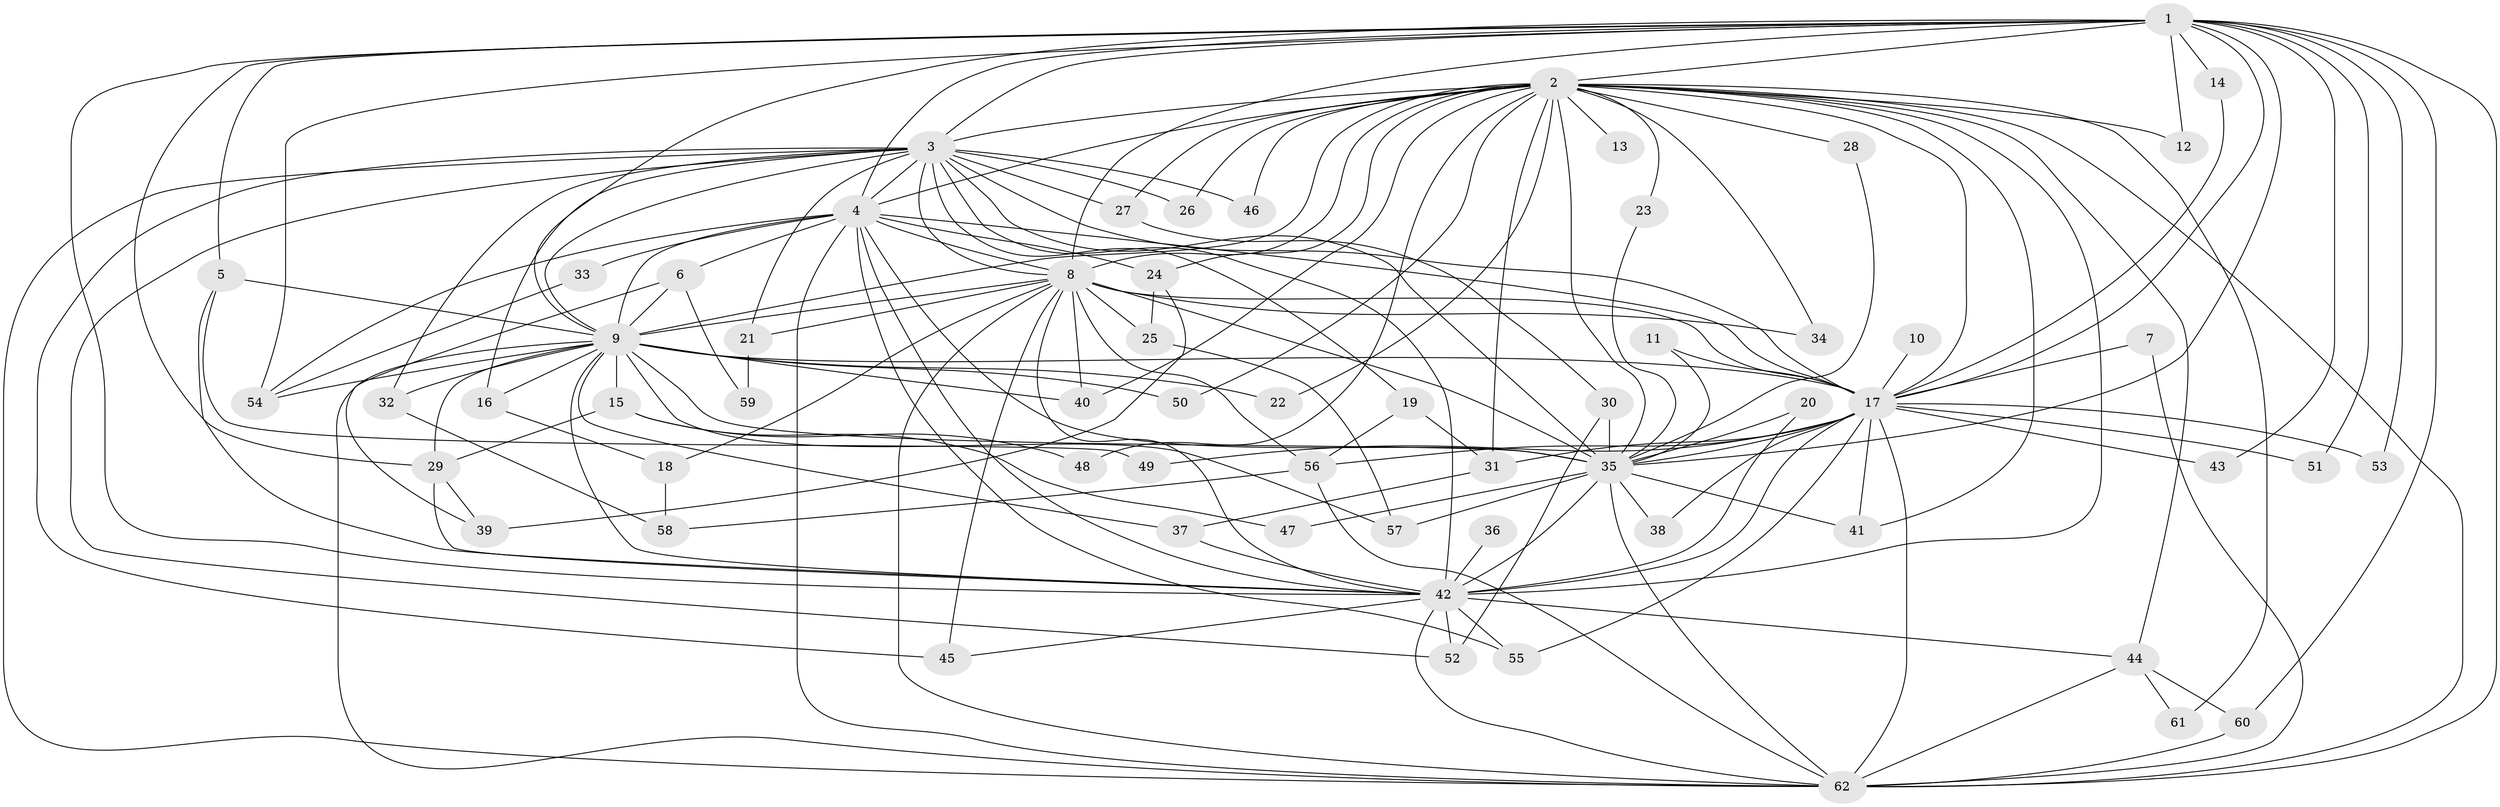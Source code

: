 // original degree distribution, {20: 0.022727272727272728, 19: 0.011363636363636364, 30: 0.011363636363636364, 18: 0.011363636363636364, 14: 0.022727272727272728, 21: 0.011363636363636364, 23: 0.011363636363636364, 24: 0.011363636363636364, 4: 0.06818181818181818, 2: 0.5568181818181818, 5: 0.045454545454545456, 3: 0.2159090909090909}
// Generated by graph-tools (version 1.1) at 2025/36/03/04/25 23:36:36]
// undirected, 62 vertices, 162 edges
graph export_dot {
  node [color=gray90,style=filled];
  1;
  2;
  3;
  4;
  5;
  6;
  7;
  8;
  9;
  10;
  11;
  12;
  13;
  14;
  15;
  16;
  17;
  18;
  19;
  20;
  21;
  22;
  23;
  24;
  25;
  26;
  27;
  28;
  29;
  30;
  31;
  32;
  33;
  34;
  35;
  36;
  37;
  38;
  39;
  40;
  41;
  42;
  43;
  44;
  45;
  46;
  47;
  48;
  49;
  50;
  51;
  52;
  53;
  54;
  55;
  56;
  57;
  58;
  59;
  60;
  61;
  62;
  1 -- 2 [weight=1.0];
  1 -- 3 [weight=1.0];
  1 -- 4 [weight=1.0];
  1 -- 5 [weight=1.0];
  1 -- 8 [weight=1.0];
  1 -- 9 [weight=1.0];
  1 -- 12 [weight=1.0];
  1 -- 14 [weight=1.0];
  1 -- 17 [weight=1.0];
  1 -- 29 [weight=1.0];
  1 -- 35 [weight=1.0];
  1 -- 42 [weight=1.0];
  1 -- 43 [weight=1.0];
  1 -- 51 [weight=1.0];
  1 -- 53 [weight=1.0];
  1 -- 54 [weight=1.0];
  1 -- 60 [weight=1.0];
  1 -- 62 [weight=2.0];
  2 -- 3 [weight=1.0];
  2 -- 4 [weight=1.0];
  2 -- 8 [weight=1.0];
  2 -- 9 [weight=1.0];
  2 -- 12 [weight=1.0];
  2 -- 13 [weight=1.0];
  2 -- 17 [weight=1.0];
  2 -- 22 [weight=1.0];
  2 -- 23 [weight=1.0];
  2 -- 24 [weight=1.0];
  2 -- 26 [weight=1.0];
  2 -- 27 [weight=2.0];
  2 -- 28 [weight=1.0];
  2 -- 31 [weight=1.0];
  2 -- 34 [weight=1.0];
  2 -- 35 [weight=1.0];
  2 -- 40 [weight=1.0];
  2 -- 41 [weight=1.0];
  2 -- 42 [weight=1.0];
  2 -- 44 [weight=1.0];
  2 -- 46 [weight=1.0];
  2 -- 48 [weight=1.0];
  2 -- 50 [weight=1.0];
  2 -- 61 [weight=2.0];
  2 -- 62 [weight=1.0];
  3 -- 4 [weight=1.0];
  3 -- 8 [weight=1.0];
  3 -- 9 [weight=1.0];
  3 -- 16 [weight=1.0];
  3 -- 17 [weight=1.0];
  3 -- 19 [weight=1.0];
  3 -- 21 [weight=1.0];
  3 -- 26 [weight=1.0];
  3 -- 27 [weight=1.0];
  3 -- 32 [weight=1.0];
  3 -- 35 [weight=1.0];
  3 -- 42 [weight=1.0];
  3 -- 45 [weight=1.0];
  3 -- 46 [weight=1.0];
  3 -- 52 [weight=1.0];
  3 -- 62 [weight=1.0];
  4 -- 6 [weight=1.0];
  4 -- 8 [weight=1.0];
  4 -- 9 [weight=1.0];
  4 -- 17 [weight=1.0];
  4 -- 24 [weight=1.0];
  4 -- 33 [weight=1.0];
  4 -- 35 [weight=1.0];
  4 -- 42 [weight=1.0];
  4 -- 54 [weight=1.0];
  4 -- 55 [weight=1.0];
  4 -- 62 [weight=1.0];
  5 -- 9 [weight=1.0];
  5 -- 42 [weight=1.0];
  5 -- 49 [weight=1.0];
  6 -- 9 [weight=1.0];
  6 -- 39 [weight=1.0];
  6 -- 59 [weight=1.0];
  7 -- 17 [weight=1.0];
  7 -- 62 [weight=1.0];
  8 -- 9 [weight=2.0];
  8 -- 17 [weight=2.0];
  8 -- 18 [weight=1.0];
  8 -- 21 [weight=1.0];
  8 -- 25 [weight=1.0];
  8 -- 34 [weight=1.0];
  8 -- 35 [weight=3.0];
  8 -- 40 [weight=1.0];
  8 -- 42 [weight=1.0];
  8 -- 45 [weight=1.0];
  8 -- 56 [weight=1.0];
  8 -- 62 [weight=1.0];
  9 -- 15 [weight=2.0];
  9 -- 16 [weight=1.0];
  9 -- 17 [weight=1.0];
  9 -- 22 [weight=1.0];
  9 -- 29 [weight=1.0];
  9 -- 32 [weight=1.0];
  9 -- 35 [weight=1.0];
  9 -- 37 [weight=1.0];
  9 -- 40 [weight=1.0];
  9 -- 42 [weight=1.0];
  9 -- 50 [weight=1.0];
  9 -- 54 [weight=1.0];
  9 -- 57 [weight=1.0];
  9 -- 62 [weight=1.0];
  10 -- 17 [weight=1.0];
  11 -- 17 [weight=1.0];
  11 -- 35 [weight=1.0];
  14 -- 17 [weight=1.0];
  15 -- 29 [weight=1.0];
  15 -- 47 [weight=1.0];
  15 -- 48 [weight=1.0];
  16 -- 18 [weight=1.0];
  17 -- 31 [weight=1.0];
  17 -- 35 [weight=1.0];
  17 -- 38 [weight=1.0];
  17 -- 41 [weight=1.0];
  17 -- 42 [weight=1.0];
  17 -- 43 [weight=1.0];
  17 -- 49 [weight=1.0];
  17 -- 51 [weight=1.0];
  17 -- 53 [weight=1.0];
  17 -- 55 [weight=1.0];
  17 -- 56 [weight=1.0];
  17 -- 62 [weight=1.0];
  18 -- 58 [weight=1.0];
  19 -- 31 [weight=1.0];
  19 -- 56 [weight=1.0];
  20 -- 35 [weight=1.0];
  20 -- 42 [weight=1.0];
  21 -- 59 [weight=1.0];
  23 -- 35 [weight=1.0];
  24 -- 25 [weight=1.0];
  24 -- 39 [weight=1.0];
  25 -- 57 [weight=1.0];
  27 -- 30 [weight=1.0];
  28 -- 35 [weight=1.0];
  29 -- 39 [weight=1.0];
  29 -- 42 [weight=1.0];
  30 -- 35 [weight=1.0];
  30 -- 52 [weight=1.0];
  31 -- 37 [weight=1.0];
  32 -- 58 [weight=1.0];
  33 -- 54 [weight=1.0];
  35 -- 38 [weight=1.0];
  35 -- 41 [weight=1.0];
  35 -- 42 [weight=2.0];
  35 -- 47 [weight=1.0];
  35 -- 57 [weight=1.0];
  35 -- 62 [weight=1.0];
  36 -- 42 [weight=1.0];
  37 -- 42 [weight=1.0];
  42 -- 44 [weight=1.0];
  42 -- 45 [weight=1.0];
  42 -- 52 [weight=1.0];
  42 -- 55 [weight=1.0];
  42 -- 62 [weight=1.0];
  44 -- 60 [weight=1.0];
  44 -- 61 [weight=1.0];
  44 -- 62 [weight=1.0];
  56 -- 58 [weight=1.0];
  56 -- 62 [weight=1.0];
  60 -- 62 [weight=1.0];
}
